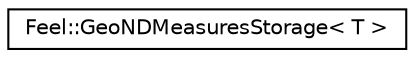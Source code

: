 digraph "Graphical Class Hierarchy"
{
 // LATEX_PDF_SIZE
  edge [fontname="Helvetica",fontsize="10",labelfontname="Helvetica",labelfontsize="10"];
  node [fontname="Helvetica",fontsize="10",shape=record];
  rankdir="LR";
  Node0 [label="Feel::GeoNDMeasuresStorage\< T \>",height=0.2,width=0.4,color="black", fillcolor="white", style="filled",URL="$classFeel_1_1GeoNDMeasuresStorage.html",tooltip=" "];
}
